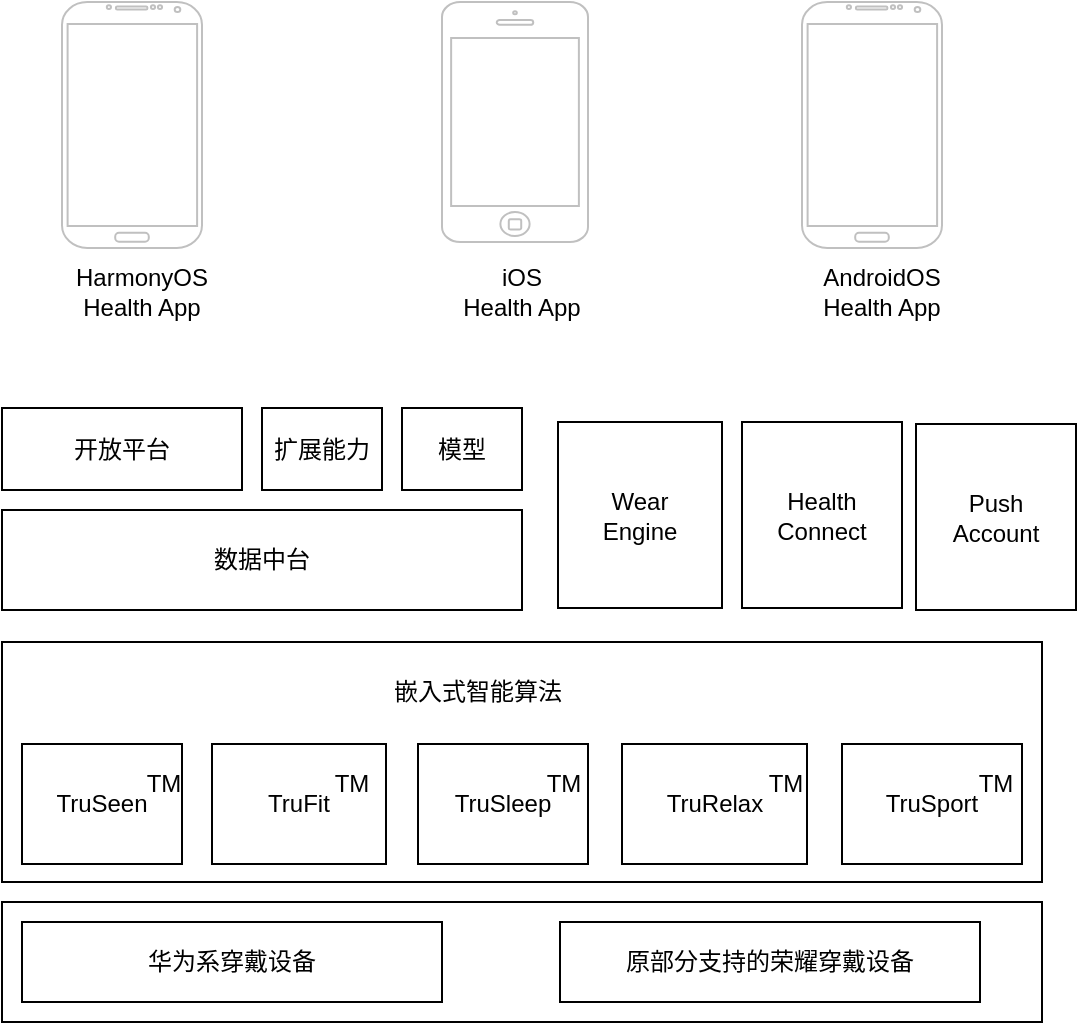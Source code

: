 <mxfile version="23.0.0" type="github">
  <diagram name="第 1 页" id="FTNzHiMMP3t1Fl-8KOQk">
    <mxGraphModel dx="946" dy="613" grid="1" gridSize="10" guides="1" tooltips="1" connect="1" arrows="1" fold="1" page="1" pageScale="1" pageWidth="827" pageHeight="1169" math="0" shadow="0">
      <root>
        <mxCell id="0" />
        <mxCell id="1" parent="0" />
        <mxCell id="szXA8x6k2kYRS7tu7ofH-1" value="" style="rounded=0;whiteSpace=wrap;html=1;" vertex="1" parent="1">
          <mxGeometry x="80" y="360" width="520" height="120" as="geometry" />
        </mxCell>
        <mxCell id="szXA8x6k2kYRS7tu7ofH-2" value="TruSeen" style="rounded=0;whiteSpace=wrap;html=1;" vertex="1" parent="1">
          <mxGeometry x="90" y="411" width="80" height="60" as="geometry" />
        </mxCell>
        <mxCell id="szXA8x6k2kYRS7tu7ofH-3" value="TruSleep" style="rounded=0;whiteSpace=wrap;html=1;" vertex="1" parent="1">
          <mxGeometry x="288" y="411" width="85" height="60" as="geometry" />
        </mxCell>
        <mxCell id="szXA8x6k2kYRS7tu7ofH-4" value="TruFit" style="rounded=0;whiteSpace=wrap;html=1;aspect=fixed;" vertex="1" parent="1">
          <mxGeometry x="185" y="411" width="87" height="60" as="geometry" />
        </mxCell>
        <mxCell id="szXA8x6k2kYRS7tu7ofH-5" value="TM" style="text;html=1;strokeColor=none;fillColor=none;align=center;verticalAlign=middle;whiteSpace=wrap;rounded=0;" vertex="1" parent="1">
          <mxGeometry x="343" y="421" width="36" height="20" as="geometry" />
        </mxCell>
        <mxCell id="szXA8x6k2kYRS7tu7ofH-6" value="TM" style="text;html=1;strokeColor=none;fillColor=none;align=center;verticalAlign=middle;whiteSpace=wrap;rounded=0;" vertex="1" parent="1">
          <mxGeometry x="240" y="421" width="30" height="20" as="geometry" />
        </mxCell>
        <mxCell id="szXA8x6k2kYRS7tu7ofH-7" value="TM" style="text;html=1;strokeColor=none;fillColor=none;align=center;verticalAlign=middle;whiteSpace=wrap;rounded=0;" vertex="1" parent="1">
          <mxGeometry x="146" y="421" width="30" height="20" as="geometry" />
        </mxCell>
        <mxCell id="szXA8x6k2kYRS7tu7ofH-8" value="TruRelax" style="rounded=0;whiteSpace=wrap;html=1;" vertex="1" parent="1">
          <mxGeometry x="390" y="411" width="92.5" height="60" as="geometry" />
        </mxCell>
        <mxCell id="szXA8x6k2kYRS7tu7ofH-9" value="TruSport" style="rounded=0;whiteSpace=wrap;html=1;" vertex="1" parent="1">
          <mxGeometry x="500" y="411" width="90" height="60" as="geometry" />
        </mxCell>
        <mxCell id="szXA8x6k2kYRS7tu7ofH-10" value="TM" style="text;html=1;strokeColor=none;fillColor=none;align=center;verticalAlign=middle;whiteSpace=wrap;rounded=0;" vertex="1" parent="1">
          <mxGeometry x="464" y="421" width="16" height="20" as="geometry" />
        </mxCell>
        <mxCell id="szXA8x6k2kYRS7tu7ofH-11" value="TM" style="text;html=1;strokeColor=none;fillColor=none;align=center;verticalAlign=middle;whiteSpace=wrap;rounded=0;" vertex="1" parent="1">
          <mxGeometry x="569" y="421" width="16" height="20" as="geometry" />
        </mxCell>
        <mxCell id="szXA8x6k2kYRS7tu7ofH-12" value="数据中台" style="rounded=0;whiteSpace=wrap;html=1;" vertex="1" parent="1">
          <mxGeometry x="80" y="294" width="260" height="50" as="geometry" />
        </mxCell>
        <mxCell id="szXA8x6k2kYRS7tu7ofH-13" value="开放平台" style="rounded=0;whiteSpace=wrap;html=1;" vertex="1" parent="1">
          <mxGeometry x="80" y="243" width="120" height="41" as="geometry" />
        </mxCell>
        <mxCell id="szXA8x6k2kYRS7tu7ofH-14" value="扩展能力" style="rounded=0;whiteSpace=wrap;html=1;" vertex="1" parent="1">
          <mxGeometry x="210" y="243" width="60" height="41" as="geometry" />
        </mxCell>
        <mxCell id="szXA8x6k2kYRS7tu7ofH-15" value="模型" style="rounded=0;whiteSpace=wrap;html=1;" vertex="1" parent="1">
          <mxGeometry x="280" y="243" width="60" height="41" as="geometry" />
        </mxCell>
        <mxCell id="szXA8x6k2kYRS7tu7ofH-16" value="Wear&lt;br&gt;Engine" style="rounded=0;whiteSpace=wrap;html=1;" vertex="1" parent="1">
          <mxGeometry x="358" y="250" width="82" height="93" as="geometry" />
        </mxCell>
        <mxCell id="szXA8x6k2kYRS7tu7ofH-18" value="" style="rounded=0;whiteSpace=wrap;html=1;" vertex="1" parent="1">
          <mxGeometry x="80" y="490" width="520" height="60" as="geometry" />
        </mxCell>
        <mxCell id="szXA8x6k2kYRS7tu7ofH-19" value="嵌入式智能算法" style="text;html=1;strokeColor=none;fillColor=none;align=center;verticalAlign=middle;whiteSpace=wrap;rounded=0;" vertex="1" parent="1">
          <mxGeometry x="263" y="370" width="110" height="30" as="geometry" />
        </mxCell>
        <mxCell id="szXA8x6k2kYRS7tu7ofH-21" value="华为系穿戴设备" style="rounded=0;whiteSpace=wrap;html=1;" vertex="1" parent="1">
          <mxGeometry x="90" y="500" width="210" height="40" as="geometry" />
        </mxCell>
        <mxCell id="szXA8x6k2kYRS7tu7ofH-22" value="原部分支持的荣耀穿戴设备" style="rounded=0;whiteSpace=wrap;html=1;" vertex="1" parent="1">
          <mxGeometry x="359" y="500" width="210" height="40" as="geometry" />
        </mxCell>
        <mxCell id="szXA8x6k2kYRS7tu7ofH-24" value="Health&lt;br&gt;Connect" style="rounded=0;whiteSpace=wrap;html=1;" vertex="1" parent="1">
          <mxGeometry x="450" y="250" width="80" height="93" as="geometry" />
        </mxCell>
        <mxCell id="szXA8x6k2kYRS7tu7ofH-25" value="Push&lt;br&gt;Account" style="rounded=0;whiteSpace=wrap;html=1;" vertex="1" parent="1">
          <mxGeometry x="537" y="251" width="80" height="93" as="geometry" />
        </mxCell>
        <mxCell id="szXA8x6k2kYRS7tu7ofH-26" value="" style="verticalLabelPosition=bottom;verticalAlign=top;html=1;shadow=0;dashed=0;strokeWidth=1;shape=mxgraph.android.phone2;strokeColor=#c0c0c0;" vertex="1" parent="1">
          <mxGeometry x="110" y="40" width="70" height="123" as="geometry" />
        </mxCell>
        <mxCell id="szXA8x6k2kYRS7tu7ofH-27" value="" style="html=1;verticalLabelPosition=bottom;labelBackgroundColor=#ffffff;verticalAlign=top;shadow=0;dashed=0;strokeWidth=1;shape=mxgraph.ios7.misc.iphone;strokeColor=#c0c0c0;" vertex="1" parent="1">
          <mxGeometry x="300" y="40" width="73" height="120" as="geometry" />
        </mxCell>
        <mxCell id="szXA8x6k2kYRS7tu7ofH-29" value="" style="verticalLabelPosition=bottom;verticalAlign=top;html=1;shadow=0;dashed=0;strokeWidth=1;shape=mxgraph.android.phone2;strokeColor=#c0c0c0;" vertex="1" parent="1">
          <mxGeometry x="480" y="40" width="70" height="123" as="geometry" />
        </mxCell>
        <mxCell id="szXA8x6k2kYRS7tu7ofH-30" value="HarmonyOS Health App" style="text;html=1;strokeColor=none;fillColor=none;align=center;verticalAlign=middle;whiteSpace=wrap;rounded=0;" vertex="1" parent="1">
          <mxGeometry x="110" y="170" width="80" height="30" as="geometry" />
        </mxCell>
        <mxCell id="szXA8x6k2kYRS7tu7ofH-31" value="iOS &lt;br&gt;Health App" style="text;html=1;strokeColor=none;fillColor=none;align=center;verticalAlign=middle;whiteSpace=wrap;rounded=0;" vertex="1" parent="1">
          <mxGeometry x="300" y="170" width="80" height="30" as="geometry" />
        </mxCell>
        <mxCell id="szXA8x6k2kYRS7tu7ofH-32" value="AndroidOS&lt;br&gt;Health App" style="text;html=1;strokeColor=none;fillColor=none;align=center;verticalAlign=middle;whiteSpace=wrap;rounded=0;" vertex="1" parent="1">
          <mxGeometry x="480" y="170" width="80" height="30" as="geometry" />
        </mxCell>
      </root>
    </mxGraphModel>
  </diagram>
</mxfile>
